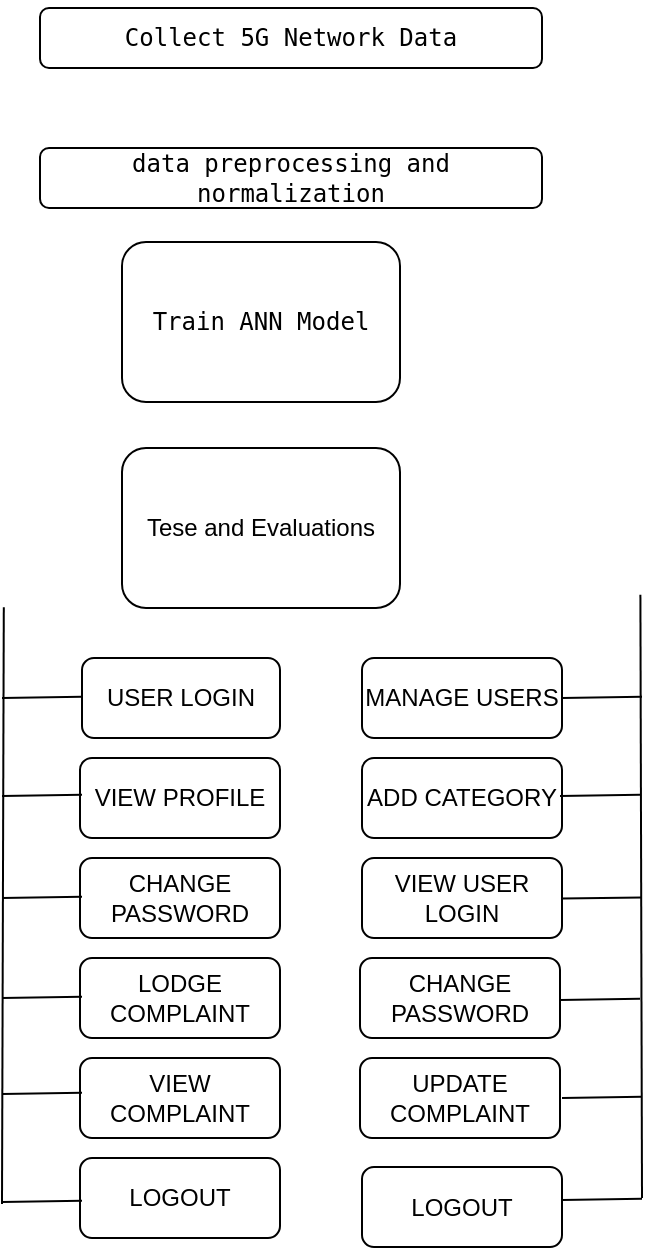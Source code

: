 <mxfile version="26.1.1">
  <diagram id="C5RBs43oDa-KdzZeNtuy" name="Page-1">
    <mxGraphModel dx="1035" dy="565" grid="1" gridSize="10" guides="1" tooltips="1" connect="1" arrows="1" fold="1" page="1" pageScale="1" pageWidth="827" pageHeight="1169" math="0" shadow="0">
      <root>
        <mxCell id="WIyWlLk6GJQsqaUBKTNV-0" />
        <mxCell id="WIyWlLk6GJQsqaUBKTNV-1" parent="WIyWlLk6GJQsqaUBKTNV-0" />
        <mxCell id="XgQ5IdHaCChkfWggYWmZ-6" value="&lt;code&gt;data preprocessing and normalization&lt;/code&gt;" style="rounded=1;whiteSpace=wrap;html=1;fontSize=12;glass=0;strokeWidth=1;shadow=0;" parent="WIyWlLk6GJQsqaUBKTNV-1" vertex="1">
          <mxGeometry x="239" y="75" width="251" height="30" as="geometry" />
        </mxCell>
        <mxCell id="XgQ5IdHaCChkfWggYWmZ-9" value="&lt;pre class=&quot;xdpw7ca x1hywza8 xjbqb8w x1iyjqo2 x19cjget xuix1fa x13wc3wm xezyc0z xdj266r x11i5rnm xat24cr x1mh8g0r xw2csxc x1odjw0f xvaj83j xoyrooc x15g7ql4 xssjvct x1k5ss6i x1sdyfia x1lldw8n xp3md9m xp5j34i&quot;&gt;&lt;code class=&quot;x18ad04w&quot;&gt;Train ANN Model&lt;/code&gt;&lt;/pre&gt;" style="rounded=1;whiteSpace=wrap;html=1;" parent="WIyWlLk6GJQsqaUBKTNV-1" vertex="1">
          <mxGeometry x="280" y="122" width="139" height="80" as="geometry" />
        </mxCell>
        <mxCell id="XgQ5IdHaCChkfWggYWmZ-30" value="USER LOGIN" style="rounded=1;whiteSpace=wrap;html=1;" parent="WIyWlLk6GJQsqaUBKTNV-1" vertex="1">
          <mxGeometry x="260" y="330" width="99" height="40" as="geometry" />
        </mxCell>
        <mxCell id="XgQ5IdHaCChkfWggYWmZ-32" value="VIEW PROFILE" style="rounded=1;whiteSpace=wrap;html=1;" parent="WIyWlLk6GJQsqaUBKTNV-1" vertex="1">
          <mxGeometry x="259" y="380" width="100" height="40" as="geometry" />
        </mxCell>
        <mxCell id="XgQ5IdHaCChkfWggYWmZ-34" value="CHANGE PASSWORD" style="rounded=1;whiteSpace=wrap;html=1;" parent="WIyWlLk6GJQsqaUBKTNV-1" vertex="1">
          <mxGeometry x="259" y="430" width="100" height="40" as="geometry" />
        </mxCell>
        <mxCell id="XgQ5IdHaCChkfWggYWmZ-35" value="LODGE COMPLAINT " style="rounded=1;whiteSpace=wrap;html=1;" parent="WIyWlLk6GJQsqaUBKTNV-1" vertex="1">
          <mxGeometry x="259" y="480" width="100" height="40" as="geometry" />
        </mxCell>
        <mxCell id="XgQ5IdHaCChkfWggYWmZ-36" value="VIEW COMPLAINT " style="rounded=1;whiteSpace=wrap;html=1;" parent="WIyWlLk6GJQsqaUBKTNV-1" vertex="1">
          <mxGeometry x="259" y="530" width="100" height="40" as="geometry" />
        </mxCell>
        <mxCell id="XgQ5IdHaCChkfWggYWmZ-37" value="LOGOUT" style="rounded=1;whiteSpace=wrap;html=1;" parent="WIyWlLk6GJQsqaUBKTNV-1" vertex="1">
          <mxGeometry x="259" y="580" width="100" height="40" as="geometry" />
        </mxCell>
        <mxCell id="XgQ5IdHaCChkfWggYWmZ-43" value="ADD CATEGORY " style="rounded=1;whiteSpace=wrap;html=1;" parent="WIyWlLk6GJQsqaUBKTNV-1" vertex="1">
          <mxGeometry x="400" y="380" width="100" height="40" as="geometry" />
        </mxCell>
        <mxCell id="XgQ5IdHaCChkfWggYWmZ-44" value="VIEW USER LOGIN" style="rounded=1;whiteSpace=wrap;html=1;" parent="WIyWlLk6GJQsqaUBKTNV-1" vertex="1">
          <mxGeometry x="400" y="430" width="100" height="40" as="geometry" />
        </mxCell>
        <mxCell id="XgQ5IdHaCChkfWggYWmZ-45" value="CHANGE PASSWORD" style="rounded=1;whiteSpace=wrap;html=1;" parent="WIyWlLk6GJQsqaUBKTNV-1" vertex="1">
          <mxGeometry x="399" y="480" width="100" height="40" as="geometry" />
        </mxCell>
        <mxCell id="XgQ5IdHaCChkfWggYWmZ-46" value="UPDATE COMPLAINT" style="rounded=1;whiteSpace=wrap;html=1;" parent="WIyWlLk6GJQsqaUBKTNV-1" vertex="1">
          <mxGeometry x="399" y="530" width="100" height="40" as="geometry" />
        </mxCell>
        <mxCell id="XgQ5IdHaCChkfWggYWmZ-47" value="LOGOUT" style="rounded=1;whiteSpace=wrap;html=1;" parent="WIyWlLk6GJQsqaUBKTNV-1" vertex="1">
          <mxGeometry x="400" y="584.5" width="100" height="40" as="geometry" />
        </mxCell>
        <mxCell id="XgQ5IdHaCChkfWggYWmZ-48" value="MANAGE USERS" style="rounded=1;whiteSpace=wrap;html=1;" parent="WIyWlLk6GJQsqaUBKTNV-1" vertex="1">
          <mxGeometry x="400" y="330" width="100" height="40" as="geometry" />
        </mxCell>
        <mxCell id="XgQ5IdHaCChkfWggYWmZ-52" value="" style="endArrow=none;html=1;rounded=0;entryX=0.449;entryY=1.04;entryDx=0;entryDy=0;entryPerimeter=0;" parent="WIyWlLk6GJQsqaUBKTNV-1" edge="1">
          <mxGeometry width="50" height="50" relative="1" as="geometry">
            <mxPoint x="220" y="603" as="sourcePoint" />
            <mxPoint x="220.9" y="304.6" as="targetPoint" />
          </mxGeometry>
        </mxCell>
        <mxCell id="XgQ5IdHaCChkfWggYWmZ-53" value="" style="endArrow=none;html=1;rounded=0;entryX=0.892;entryY=0.96;entryDx=0;entryDy=0;entryPerimeter=0;" parent="WIyWlLk6GJQsqaUBKTNV-1" edge="1">
          <mxGeometry width="50" height="50" relative="1" as="geometry">
            <mxPoint x="540" y="600" as="sourcePoint" />
            <mxPoint x="539.2" y="298.4" as="targetPoint" />
          </mxGeometry>
        </mxCell>
        <mxCell id="XgQ5IdHaCChkfWggYWmZ-62" value="" style="endArrow=none;html=1;rounded=0;" parent="WIyWlLk6GJQsqaUBKTNV-1" edge="1">
          <mxGeometry width="50" height="50" relative="1" as="geometry">
            <mxPoint x="220" y="350" as="sourcePoint" />
            <mxPoint x="260" y="349.41" as="targetPoint" />
          </mxGeometry>
        </mxCell>
        <mxCell id="XgQ5IdHaCChkfWggYWmZ-63" value="" style="endArrow=none;html=1;rounded=0;" parent="WIyWlLk6GJQsqaUBKTNV-1" edge="1">
          <mxGeometry width="50" height="50" relative="1" as="geometry">
            <mxPoint x="220" y="399" as="sourcePoint" />
            <mxPoint x="260" y="398.41" as="targetPoint" />
          </mxGeometry>
        </mxCell>
        <mxCell id="XgQ5IdHaCChkfWggYWmZ-64" value="" style="endArrow=none;html=1;rounded=0;" parent="WIyWlLk6GJQsqaUBKTNV-1" edge="1">
          <mxGeometry width="50" height="50" relative="1" as="geometry">
            <mxPoint x="220" y="450" as="sourcePoint" />
            <mxPoint x="260" y="449.41" as="targetPoint" />
          </mxGeometry>
        </mxCell>
        <mxCell id="XgQ5IdHaCChkfWggYWmZ-65" value="" style="endArrow=none;html=1;rounded=0;" parent="WIyWlLk6GJQsqaUBKTNV-1" edge="1">
          <mxGeometry width="50" height="50" relative="1" as="geometry">
            <mxPoint x="220" y="500" as="sourcePoint" />
            <mxPoint x="260" y="499.41" as="targetPoint" />
          </mxGeometry>
        </mxCell>
        <mxCell id="XgQ5IdHaCChkfWggYWmZ-66" value="" style="endArrow=none;html=1;rounded=0;" parent="WIyWlLk6GJQsqaUBKTNV-1" edge="1">
          <mxGeometry width="50" height="50" relative="1" as="geometry">
            <mxPoint x="500" y="350" as="sourcePoint" />
            <mxPoint x="540" y="349.41" as="targetPoint" />
          </mxGeometry>
        </mxCell>
        <mxCell id="XgQ5IdHaCChkfWggYWmZ-67" value="" style="endArrow=none;html=1;rounded=0;" parent="WIyWlLk6GJQsqaUBKTNV-1" edge="1">
          <mxGeometry width="50" height="50" relative="1" as="geometry">
            <mxPoint x="220" y="602" as="sourcePoint" />
            <mxPoint x="260" y="601.41" as="targetPoint" />
          </mxGeometry>
        </mxCell>
        <mxCell id="XgQ5IdHaCChkfWggYWmZ-70" value="" style="endArrow=none;html=1;rounded=0;" parent="WIyWlLk6GJQsqaUBKTNV-1" edge="1">
          <mxGeometry width="50" height="50" relative="1" as="geometry">
            <mxPoint x="220" y="548" as="sourcePoint" />
            <mxPoint x="260" y="547.41" as="targetPoint" />
          </mxGeometry>
        </mxCell>
        <mxCell id="XgQ5IdHaCChkfWggYWmZ-72" value="" style="endArrow=none;html=1;rounded=0;" parent="WIyWlLk6GJQsqaUBKTNV-1" edge="1">
          <mxGeometry width="50" height="50" relative="1" as="geometry">
            <mxPoint x="499" y="399" as="sourcePoint" />
            <mxPoint x="539" y="398.41" as="targetPoint" />
          </mxGeometry>
        </mxCell>
        <mxCell id="XgQ5IdHaCChkfWggYWmZ-73" value="" style="endArrow=none;html=1;rounded=0;" parent="WIyWlLk6GJQsqaUBKTNV-1" edge="1">
          <mxGeometry width="50" height="50" relative="1" as="geometry">
            <mxPoint x="500" y="450.29" as="sourcePoint" />
            <mxPoint x="540" y="449.7" as="targetPoint" />
          </mxGeometry>
        </mxCell>
        <mxCell id="XgQ5IdHaCChkfWggYWmZ-74" value="" style="endArrow=none;html=1;rounded=0;" parent="WIyWlLk6GJQsqaUBKTNV-1" edge="1">
          <mxGeometry width="50" height="50" relative="1" as="geometry">
            <mxPoint x="499" y="501" as="sourcePoint" />
            <mxPoint x="539" y="500.41" as="targetPoint" />
          </mxGeometry>
        </mxCell>
        <mxCell id="XgQ5IdHaCChkfWggYWmZ-75" value="" style="endArrow=none;html=1;rounded=0;" parent="WIyWlLk6GJQsqaUBKTNV-1" edge="1">
          <mxGeometry width="50" height="50" relative="1" as="geometry">
            <mxPoint x="500" y="550" as="sourcePoint" />
            <mxPoint x="540" y="549.41" as="targetPoint" />
          </mxGeometry>
        </mxCell>
        <mxCell id="XgQ5IdHaCChkfWggYWmZ-76" value="" style="endArrow=none;html=1;rounded=0;" parent="WIyWlLk6GJQsqaUBKTNV-1" edge="1">
          <mxGeometry width="50" height="50" relative="1" as="geometry">
            <mxPoint x="500" y="601" as="sourcePoint" />
            <mxPoint x="540" y="600.41" as="targetPoint" />
          </mxGeometry>
        </mxCell>
        <mxCell id="o3XGDwg1AF_5hUC5FcFn-1" value="&lt;pre class=&quot;xdpw7ca x1hywza8 xjbqb8w x1iyjqo2 x19cjget xuix1fa x13wc3wm xezyc0z xdj266r x11i5rnm xat24cr x1mh8g0r xw2csxc x1odjw0f xvaj83j xoyrooc x15g7ql4 xssjvct x1k5ss6i x1sdyfia x1lldw8n xp3md9m xp5j34i&quot;&gt;&lt;code class=&quot;x18ad04w&quot;&gt;Collect 5G Network Data&lt;/code&gt;&lt;/pre&gt;" style="rounded=1;whiteSpace=wrap;html=1;fontSize=12;glass=0;strokeWidth=1;shadow=0;" vertex="1" parent="WIyWlLk6GJQsqaUBKTNV-1">
          <mxGeometry x="239" y="5" width="251" height="30" as="geometry" />
        </mxCell>
        <mxCell id="o3XGDwg1AF_5hUC5FcFn-3" value="Tese and Evaluations" style="rounded=1;whiteSpace=wrap;html=1;" vertex="1" parent="WIyWlLk6GJQsqaUBKTNV-1">
          <mxGeometry x="280" y="225" width="139" height="80" as="geometry" />
        </mxCell>
      </root>
    </mxGraphModel>
  </diagram>
</mxfile>
